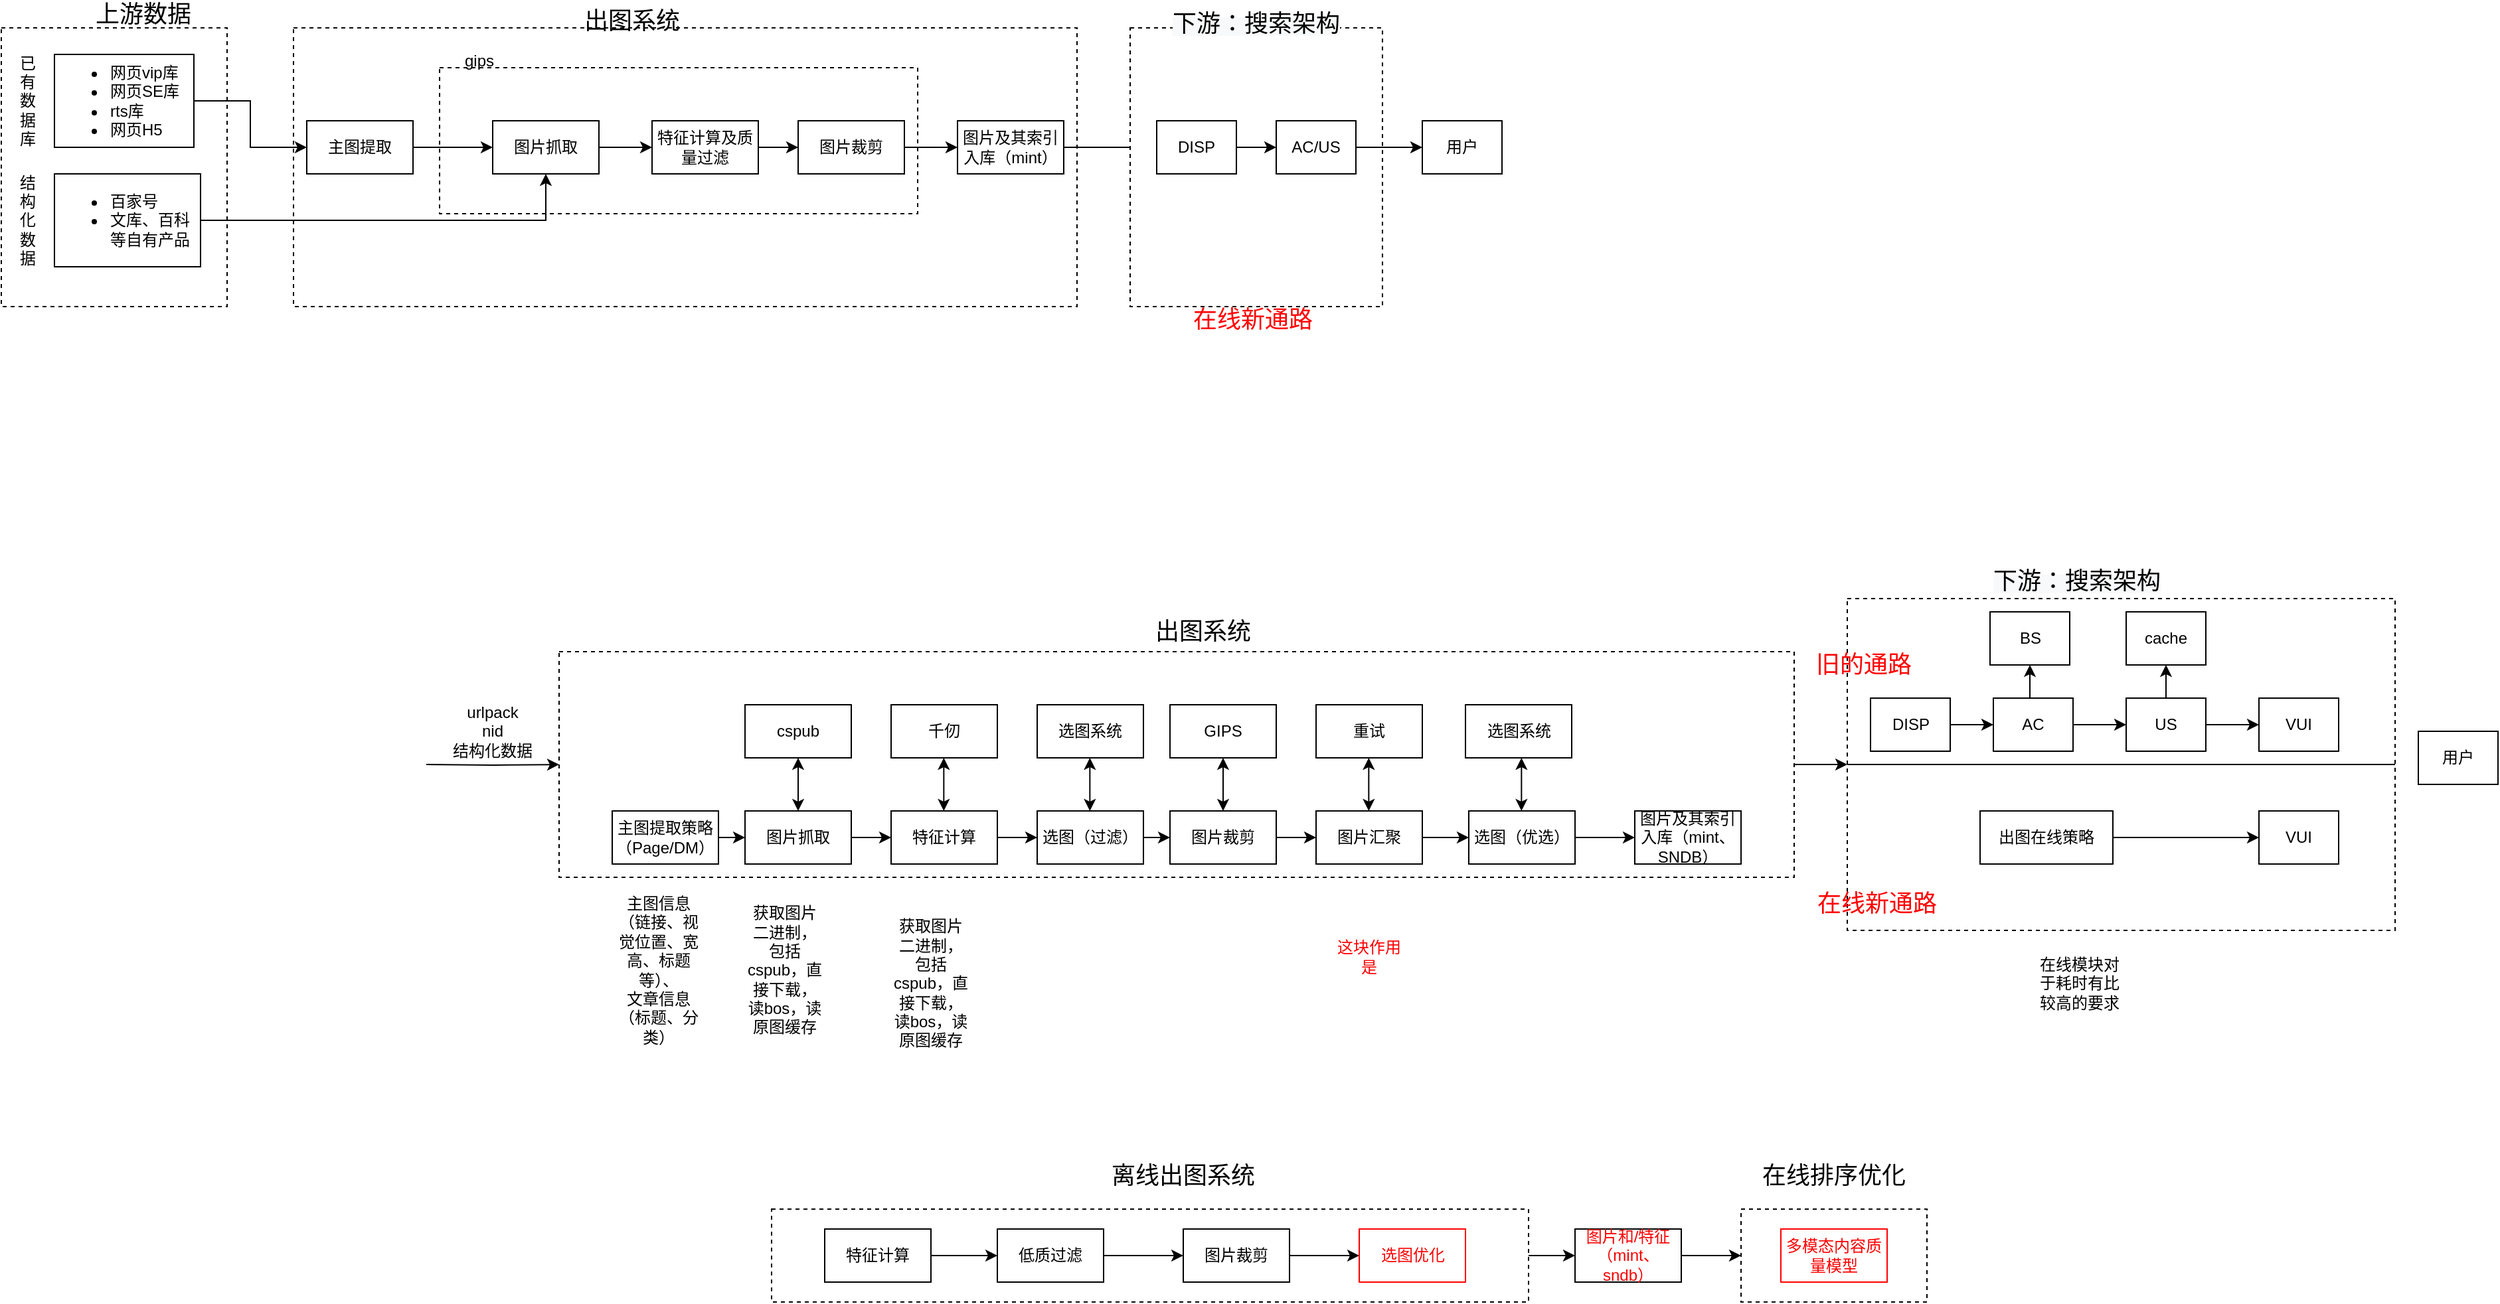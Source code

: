<mxfile version="20.8.5" type="github">
  <diagram id="hWNafZOtgDDPXVln5Tpz" name="Page-1">
    <mxGraphModel dx="1735" dy="1120" grid="1" gridSize="10" guides="1" tooltips="1" connect="1" arrows="1" fold="1" page="1" pageScale="1" pageWidth="2339" pageHeight="3300" math="0" shadow="0">
      <root>
        <mxCell id="0" />
        <mxCell id="1" parent="0" />
        <mxCell id="azKWT2akUbq9BDtlPxRI-23" value="" style="rounded=0;whiteSpace=wrap;html=1;dashed=1;" parent="1" vertex="1">
          <mxGeometry x="1490" y="490" width="412.5" height="250" as="geometry" />
        </mxCell>
        <mxCell id="LKuy4wLW6eELK773XFHh-19" value="" style="rounded=0;whiteSpace=wrap;html=1;dashed=1;" parent="1" vertex="1">
          <mxGeometry x="320" y="60" width="590" height="210" as="geometry" />
        </mxCell>
        <mxCell id="LKuy4wLW6eELK773XFHh-21" value="" style="rounded=0;whiteSpace=wrap;html=1;dashed=1;" parent="1" vertex="1">
          <mxGeometry x="430" y="90" width="360" height="110" as="geometry" />
        </mxCell>
        <mxCell id="LKuy4wLW6eELK773XFHh-1" value="" style="rounded=0;whiteSpace=wrap;html=1;dashed=1;" parent="1" vertex="1">
          <mxGeometry x="100" y="60" width="170" height="210" as="geometry" />
        </mxCell>
        <mxCell id="LKuy4wLW6eELK773XFHh-2" value="&lt;font style=&quot;font-size: 18px&quot;&gt;上游数据&lt;/font&gt;" style="text;html=1;strokeColor=none;fillColor=none;align=center;verticalAlign=middle;whiteSpace=wrap;rounded=0;dashed=1;" parent="1" vertex="1">
          <mxGeometry x="162.5" y="40" width="87.5" height="20" as="geometry" />
        </mxCell>
        <mxCell id="LKuy4wLW6eELK773XFHh-13" style="edgeStyle=orthogonalEdgeStyle;rounded=0;orthogonalLoop=1;jettySize=auto;html=1;entryX=0;entryY=0.5;entryDx=0;entryDy=0;" parent="1" source="LKuy4wLW6eELK773XFHh-4" target="LKuy4wLW6eELK773XFHh-8" edge="1">
          <mxGeometry relative="1" as="geometry" />
        </mxCell>
        <mxCell id="LKuy4wLW6eELK773XFHh-4" value="&lt;ul&gt;&lt;li&gt;网页vip库&lt;/li&gt;&lt;li&gt;网页SE库&lt;/li&gt;&lt;li&gt;rts库&lt;/li&gt;&lt;li&gt;网页H5&lt;/li&gt;&lt;/ul&gt;" style="rounded=0;whiteSpace=wrap;html=1;align=left;" parent="1" vertex="1">
          <mxGeometry x="140" y="80" width="105" height="70" as="geometry" />
        </mxCell>
        <mxCell id="LKuy4wLW6eELK773XFHh-14" style="edgeStyle=orthogonalEdgeStyle;rounded=0;orthogonalLoop=1;jettySize=auto;html=1;entryX=0.5;entryY=1;entryDx=0;entryDy=0;" parent="1" source="LKuy4wLW6eELK773XFHh-5" target="LKuy4wLW6eELK773XFHh-9" edge="1">
          <mxGeometry relative="1" as="geometry" />
        </mxCell>
        <mxCell id="LKuy4wLW6eELK773XFHh-5" value="&lt;ul&gt;&lt;li&gt;百家号&lt;/li&gt;&lt;li&gt;文库、百科等自有产品&lt;/li&gt;&lt;/ul&gt;" style="rounded=0;whiteSpace=wrap;html=1;align=left;" parent="1" vertex="1">
          <mxGeometry x="140" y="170" width="110" height="70" as="geometry" />
        </mxCell>
        <mxCell id="LKuy4wLW6eELK773XFHh-6" value="已有数据库" style="text;html=1;strokeColor=none;fillColor=none;align=center;verticalAlign=middle;whiteSpace=wrap;rounded=0;" parent="1" vertex="1">
          <mxGeometry x="110" y="100" width="20" height="30" as="geometry" />
        </mxCell>
        <mxCell id="LKuy4wLW6eELK773XFHh-7" value="结构化数据" style="text;html=1;strokeColor=none;fillColor=none;align=center;verticalAlign=middle;whiteSpace=wrap;rounded=0;" parent="1" vertex="1">
          <mxGeometry x="110" y="190" width="20" height="30" as="geometry" />
        </mxCell>
        <mxCell id="LKuy4wLW6eELK773XFHh-15" style="edgeStyle=orthogonalEdgeStyle;rounded=0;orthogonalLoop=1;jettySize=auto;html=1;entryX=0;entryY=0.5;entryDx=0;entryDy=0;" parent="1" source="LKuy4wLW6eELK773XFHh-8" target="LKuy4wLW6eELK773XFHh-9" edge="1">
          <mxGeometry relative="1" as="geometry" />
        </mxCell>
        <mxCell id="LKuy4wLW6eELK773XFHh-8" value="主图提取" style="rounded=0;whiteSpace=wrap;html=1;" parent="1" vertex="1">
          <mxGeometry x="330" y="130" width="80" height="40" as="geometry" />
        </mxCell>
        <mxCell id="LKuy4wLW6eELK773XFHh-16" style="edgeStyle=orthogonalEdgeStyle;rounded=0;orthogonalLoop=1;jettySize=auto;html=1;entryX=0;entryY=0.5;entryDx=0;entryDy=0;" parent="1" source="LKuy4wLW6eELK773XFHh-9" target="LKuy4wLW6eELK773XFHh-10" edge="1">
          <mxGeometry relative="1" as="geometry" />
        </mxCell>
        <mxCell id="LKuy4wLW6eELK773XFHh-9" value="图片抓取" style="rounded=0;whiteSpace=wrap;html=1;" parent="1" vertex="1">
          <mxGeometry x="470" y="130" width="80" height="40" as="geometry" />
        </mxCell>
        <mxCell id="LKuy4wLW6eELK773XFHh-17" style="edgeStyle=orthogonalEdgeStyle;rounded=0;orthogonalLoop=1;jettySize=auto;html=1;entryX=0;entryY=0.5;entryDx=0;entryDy=0;" parent="1" source="LKuy4wLW6eELK773XFHh-10" target="LKuy4wLW6eELK773XFHh-11" edge="1">
          <mxGeometry relative="1" as="geometry" />
        </mxCell>
        <mxCell id="LKuy4wLW6eELK773XFHh-10" value="特征计算及质量过滤" style="rounded=0;whiteSpace=wrap;html=1;" parent="1" vertex="1">
          <mxGeometry x="590" y="130" width="80" height="40" as="geometry" />
        </mxCell>
        <mxCell id="LKuy4wLW6eELK773XFHh-18" style="edgeStyle=orthogonalEdgeStyle;rounded=0;orthogonalLoop=1;jettySize=auto;html=1;entryX=0;entryY=0.5;entryDx=0;entryDy=0;" parent="1" source="LKuy4wLW6eELK773XFHh-11" target="LKuy4wLW6eELK773XFHh-12" edge="1">
          <mxGeometry relative="1" as="geometry" />
        </mxCell>
        <mxCell id="LKuy4wLW6eELK773XFHh-11" value="图片裁剪" style="rounded=0;whiteSpace=wrap;html=1;" parent="1" vertex="1">
          <mxGeometry x="700" y="130" width="80" height="40" as="geometry" />
        </mxCell>
        <mxCell id="LKuy4wLW6eELK773XFHh-28" style="edgeStyle=orthogonalEdgeStyle;rounded=0;orthogonalLoop=1;jettySize=auto;html=1;entryX=0;entryY=0.5;entryDx=0;entryDy=0;" parent="1" source="LKuy4wLW6eELK773XFHh-12" target="LKuy4wLW6eELK773XFHh-24" edge="1">
          <mxGeometry relative="1" as="geometry" />
        </mxCell>
        <mxCell id="LKuy4wLW6eELK773XFHh-12" value="图片及其索引入库（mint）" style="rounded=0;whiteSpace=wrap;html=1;" parent="1" vertex="1">
          <mxGeometry x="820" y="130" width="80" height="40" as="geometry" />
        </mxCell>
        <mxCell id="LKuy4wLW6eELK773XFHh-20" value="&lt;font style=&quot;font-size: 18px&quot;&gt;出图系统&lt;/font&gt;" style="text;html=1;strokeColor=none;fillColor=none;align=center;verticalAlign=middle;whiteSpace=wrap;rounded=0;dashed=1;" parent="1" vertex="1">
          <mxGeometry x="530" y="40" width="90" height="30" as="geometry" />
        </mxCell>
        <mxCell id="LKuy4wLW6eELK773XFHh-22" value="gips" style="text;html=1;strokeColor=none;fillColor=none;align=center;verticalAlign=middle;whiteSpace=wrap;rounded=0;dashed=1;" parent="1" vertex="1">
          <mxGeometry x="430" y="70" width="60" height="30" as="geometry" />
        </mxCell>
        <mxCell id="LKuy4wLW6eELK773XFHh-23" value="" style="rounded=0;whiteSpace=wrap;html=1;dashed=1;" parent="1" vertex="1">
          <mxGeometry x="950" y="60" width="190" height="210" as="geometry" />
        </mxCell>
        <mxCell id="LKuy4wLW6eELK773XFHh-29" style="edgeStyle=orthogonalEdgeStyle;rounded=0;orthogonalLoop=1;jettySize=auto;html=1;entryX=0;entryY=0.5;entryDx=0;entryDy=0;" parent="1" source="LKuy4wLW6eELK773XFHh-24" target="LKuy4wLW6eELK773XFHh-25" edge="1">
          <mxGeometry relative="1" as="geometry" />
        </mxCell>
        <mxCell id="LKuy4wLW6eELK773XFHh-24" value="DISP" style="rounded=0;whiteSpace=wrap;html=1;" parent="1" vertex="1">
          <mxGeometry x="970" y="130" width="60" height="40" as="geometry" />
        </mxCell>
        <mxCell id="LKuy4wLW6eELK773XFHh-31" style="edgeStyle=orthogonalEdgeStyle;rounded=0;orthogonalLoop=1;jettySize=auto;html=1;entryX=0;entryY=0.5;entryDx=0;entryDy=0;" parent="1" source="LKuy4wLW6eELK773XFHh-25" target="LKuy4wLW6eELK773XFHh-30" edge="1">
          <mxGeometry relative="1" as="geometry" />
        </mxCell>
        <mxCell id="LKuy4wLW6eELK773XFHh-25" value="AC/US" style="rounded=0;whiteSpace=wrap;html=1;" parent="1" vertex="1">
          <mxGeometry x="1060" y="130" width="60" height="40" as="geometry" />
        </mxCell>
        <mxCell id="LKuy4wLW6eELK773XFHh-26" value="&lt;span style=&quot;color: rgb(0 , 0 , 0) ; font-family: &amp;#34;helvetica&amp;#34; ; font-style: normal ; font-weight: 400 ; letter-spacing: normal ; text-align: center ; text-indent: 0px ; text-transform: none ; word-spacing: 0px ; background-color: rgb(248 , 249 , 250) ; display: inline ; float: none&quot;&gt;&lt;font style=&quot;font-size: 18px&quot;&gt;下游：搜索架构&lt;/font&gt;&lt;/span&gt;" style="text;whiteSpace=wrap;html=1;" parent="1" vertex="1">
          <mxGeometry x="980" y="40" width="150" height="20" as="geometry" />
        </mxCell>
        <mxCell id="LKuy4wLW6eELK773XFHh-30" value="用户" style="rounded=0;whiteSpace=wrap;html=1;" parent="1" vertex="1">
          <mxGeometry x="1170" y="130" width="60" height="40" as="geometry" />
        </mxCell>
        <mxCell id="LKuy4wLW6eELK773XFHh-32" value="&lt;font color=&quot;#ff0000&quot;&gt;&lt;span style=&quot;font-size: 18px&quot;&gt;在线新通路&lt;/span&gt;&lt;/font&gt;" style="text;html=1;strokeColor=none;fillColor=none;align=center;verticalAlign=middle;whiteSpace=wrap;rounded=0;dashed=1;" parent="1" vertex="1">
          <mxGeometry x="980" y="270" width="125" height="20" as="geometry" />
        </mxCell>
        <mxCell id="azKWT2akUbq9BDtlPxRI-54" style="edgeStyle=orthogonalEdgeStyle;rounded=0;orthogonalLoop=1;jettySize=auto;html=1;entryX=0;entryY=0.5;entryDx=0;entryDy=0;" parent="1" source="azKWT2akUbq9BDtlPxRI-1" target="azKWT2akUbq9BDtlPxRI-23" edge="1">
          <mxGeometry relative="1" as="geometry" />
        </mxCell>
        <mxCell id="azKWT2akUbq9BDtlPxRI-1" value="" style="rounded=0;whiteSpace=wrap;html=1;dashed=1;" parent="1" vertex="1">
          <mxGeometry x="520" y="530" width="930" height="170" as="geometry" />
        </mxCell>
        <mxCell id="azKWT2akUbq9BDtlPxRI-55" style="edgeStyle=orthogonalEdgeStyle;rounded=0;orthogonalLoop=1;jettySize=auto;html=1;entryX=0;entryY=0.5;entryDx=0;entryDy=0;" parent="1" target="azKWT2akUbq9BDtlPxRI-1" edge="1">
          <mxGeometry relative="1" as="geometry">
            <mxPoint x="420" y="615" as="sourcePoint" />
          </mxGeometry>
        </mxCell>
        <mxCell id="azKWT2akUbq9BDtlPxRI-57" style="edgeStyle=orthogonalEdgeStyle;rounded=0;orthogonalLoop=1;jettySize=auto;html=1;exitX=1;exitY=0.5;exitDx=0;exitDy=0;entryX=0;entryY=0.5;entryDx=0;entryDy=0;" parent="1" source="azKWT2akUbq9BDtlPxRI-12" target="azKWT2akUbq9BDtlPxRI-14" edge="1">
          <mxGeometry relative="1" as="geometry" />
        </mxCell>
        <mxCell id="azKWT2akUbq9BDtlPxRI-12" value="主图提取策略（Page/DM）" style="rounded=0;whiteSpace=wrap;html=1;" parent="1" vertex="1">
          <mxGeometry x="560" y="650" width="80" height="40" as="geometry" />
        </mxCell>
        <mxCell id="azKWT2akUbq9BDtlPxRI-48" style="edgeStyle=orthogonalEdgeStyle;rounded=0;orthogonalLoop=1;jettySize=auto;html=1;exitX=1;exitY=0.5;exitDx=0;exitDy=0;entryX=0;entryY=0.5;entryDx=0;entryDy=0;" parent="1" source="azKWT2akUbq9BDtlPxRI-14" target="azKWT2akUbq9BDtlPxRI-16" edge="1">
          <mxGeometry relative="1" as="geometry" />
        </mxCell>
        <mxCell id="azKWT2akUbq9BDtlPxRI-14" value="图片抓取" style="rounded=0;whiteSpace=wrap;html=1;" parent="1" vertex="1">
          <mxGeometry x="660" y="650" width="80" height="40" as="geometry" />
        </mxCell>
        <mxCell id="azKWT2akUbq9BDtlPxRI-49" style="edgeStyle=orthogonalEdgeStyle;rounded=0;orthogonalLoop=1;jettySize=auto;html=1;exitX=1;exitY=0.5;exitDx=0;exitDy=0;entryX=0;entryY=0.5;entryDx=0;entryDy=0;" parent="1" source="azKWT2akUbq9BDtlPxRI-16" target="azKWT2akUbq9BDtlPxRI-43" edge="1">
          <mxGeometry relative="1" as="geometry" />
        </mxCell>
        <mxCell id="azKWT2akUbq9BDtlPxRI-16" value="特征计算" style="rounded=0;whiteSpace=wrap;html=1;" parent="1" vertex="1">
          <mxGeometry x="770" y="650" width="80" height="40" as="geometry" />
        </mxCell>
        <mxCell id="azKWT2akUbq9BDtlPxRI-51" style="edgeStyle=orthogonalEdgeStyle;rounded=0;orthogonalLoop=1;jettySize=auto;html=1;exitX=1;exitY=0.5;exitDx=0;exitDy=0;entryX=0;entryY=0.5;entryDx=0;entryDy=0;" parent="1" source="azKWT2akUbq9BDtlPxRI-18" target="azKWT2akUbq9BDtlPxRI-39" edge="1">
          <mxGeometry relative="1" as="geometry" />
        </mxCell>
        <mxCell id="azKWT2akUbq9BDtlPxRI-18" value="图片裁剪" style="rounded=0;whiteSpace=wrap;html=1;" parent="1" vertex="1">
          <mxGeometry x="980" y="650" width="80" height="40" as="geometry" />
        </mxCell>
        <mxCell id="azKWT2akUbq9BDtlPxRI-20" value="图片及其索引入库（mint、SNDB）" style="rounded=0;whiteSpace=wrap;html=1;" parent="1" vertex="1">
          <mxGeometry x="1330" y="650" width="80" height="40" as="geometry" />
        </mxCell>
        <mxCell id="azKWT2akUbq9BDtlPxRI-21" value="&lt;font style=&quot;font-size: 18px&quot;&gt;出图系统&lt;/font&gt;" style="text;html=1;strokeColor=none;fillColor=none;align=center;verticalAlign=middle;whiteSpace=wrap;rounded=0;dashed=1;" parent="1" vertex="1">
          <mxGeometry x="960" y="500" width="90" height="30" as="geometry" />
        </mxCell>
        <mxCell id="azKWT2akUbq9BDtlPxRI-24" style="edgeStyle=orthogonalEdgeStyle;rounded=0;orthogonalLoop=1;jettySize=auto;html=1;entryX=0;entryY=0.5;entryDx=0;entryDy=0;" parent="1" source="azKWT2akUbq9BDtlPxRI-25" target="azKWT2akUbq9BDtlPxRI-27" edge="1">
          <mxGeometry relative="1" as="geometry" />
        </mxCell>
        <mxCell id="azKWT2akUbq9BDtlPxRI-25" value="DISP" style="rounded=0;whiteSpace=wrap;html=1;" parent="1" vertex="1">
          <mxGeometry x="1507.5" y="565" width="60" height="40" as="geometry" />
        </mxCell>
        <mxCell id="azKWT2akUbq9BDtlPxRI-78" style="edgeStyle=orthogonalEdgeStyle;rounded=0;orthogonalLoop=1;jettySize=auto;html=1;exitX=1;exitY=0.5;exitDx=0;exitDy=0;entryX=0;entryY=0.5;entryDx=0;entryDy=0;fontColor=#000000;" parent="1" source="azKWT2akUbq9BDtlPxRI-27" target="azKWT2akUbq9BDtlPxRI-77" edge="1">
          <mxGeometry relative="1" as="geometry" />
        </mxCell>
        <mxCell id="azKWT2akUbq9BDtlPxRI-82" style="edgeStyle=orthogonalEdgeStyle;rounded=0;orthogonalLoop=1;jettySize=auto;html=1;exitX=0.5;exitY=0;exitDx=0;exitDy=0;entryX=0.5;entryY=1;entryDx=0;entryDy=0;fontColor=#000000;" parent="1" source="azKWT2akUbq9BDtlPxRI-27" target="azKWT2akUbq9BDtlPxRI-75" edge="1">
          <mxGeometry relative="1" as="geometry" />
        </mxCell>
        <mxCell id="azKWT2akUbq9BDtlPxRI-27" value="AC" style="rounded=0;whiteSpace=wrap;html=1;" parent="1" vertex="1">
          <mxGeometry x="1600" y="565" width="60" height="40" as="geometry" />
        </mxCell>
        <mxCell id="azKWT2akUbq9BDtlPxRI-28" value="&lt;span style=&quot;color: rgb(0 , 0 , 0) ; font-family: &amp;#34;helvetica&amp;#34; ; font-style: normal ; font-weight: 400 ; letter-spacing: normal ; text-align: center ; text-indent: 0px ; text-transform: none ; word-spacing: 0px ; background-color: rgb(248 , 249 , 250) ; display: inline ; float: none&quot;&gt;&lt;font style=&quot;font-size: 18px&quot;&gt;下游：搜索架构&lt;/font&gt;&lt;/span&gt;" style="text;whiteSpace=wrap;html=1;" parent="1" vertex="1">
          <mxGeometry x="1597.5" y="460" width="150" height="20" as="geometry" />
        </mxCell>
        <mxCell id="azKWT2akUbq9BDtlPxRI-29" value="用户" style="rounded=0;whiteSpace=wrap;html=1;" parent="1" vertex="1">
          <mxGeometry x="1920" y="590" width="60" height="40" as="geometry" />
        </mxCell>
        <mxCell id="azKWT2akUbq9BDtlPxRI-30" value="&lt;font color=&quot;#ff0000&quot;&gt;&lt;span style=&quot;font-size: 18px&quot;&gt;在线新通路&lt;/span&gt;&lt;/font&gt;" style="text;html=1;strokeColor=none;fillColor=none;align=center;verticalAlign=middle;whiteSpace=wrap;rounded=0;dashed=1;" parent="1" vertex="1">
          <mxGeometry x="1450" y="710" width="125" height="20" as="geometry" />
        </mxCell>
        <mxCell id="azKWT2akUbq9BDtlPxRI-34" value="" style="endArrow=none;html=1;rounded=0;entryX=1;entryY=0.5;entryDx=0;entryDy=0;exitX=0;exitY=0.5;exitDx=0;exitDy=0;" parent="1" source="azKWT2akUbq9BDtlPxRI-23" target="azKWT2akUbq9BDtlPxRI-23" edge="1">
          <mxGeometry width="50" height="50" relative="1" as="geometry">
            <mxPoint x="1560" y="700" as="sourcePoint" />
            <mxPoint x="1610" y="650" as="targetPoint" />
          </mxGeometry>
        </mxCell>
        <mxCell id="azKWT2akUbq9BDtlPxRI-81" style="edgeStyle=orthogonalEdgeStyle;rounded=0;orthogonalLoop=1;jettySize=auto;html=1;entryX=0;entryY=0.5;entryDx=0;entryDy=0;fontColor=#000000;" parent="1" source="azKWT2akUbq9BDtlPxRI-35" target="azKWT2akUbq9BDtlPxRI-37" edge="1">
          <mxGeometry relative="1" as="geometry" />
        </mxCell>
        <mxCell id="azKWT2akUbq9BDtlPxRI-35" value="出图在线策略" style="rounded=0;whiteSpace=wrap;html=1;" parent="1" vertex="1">
          <mxGeometry x="1590" y="650" width="100" height="40" as="geometry" />
        </mxCell>
        <mxCell id="azKWT2akUbq9BDtlPxRI-36" value="&lt;font color=&quot;#ff0000&quot;&gt;&lt;span style=&quot;font-size: 18px&quot;&gt;旧的通路&lt;/span&gt;&lt;/font&gt;" style="text;html=1;strokeColor=none;fillColor=none;align=center;verticalAlign=middle;whiteSpace=wrap;rounded=0;dashed=1;" parent="1" vertex="1">
          <mxGeometry x="1440" y="530" width="125" height="20" as="geometry" />
        </mxCell>
        <mxCell id="azKWT2akUbq9BDtlPxRI-37" value="VUI" style="rounded=0;whiteSpace=wrap;html=1;" parent="1" vertex="1">
          <mxGeometry x="1800" y="650" width="60" height="40" as="geometry" />
        </mxCell>
        <mxCell id="azKWT2akUbq9BDtlPxRI-52" style="edgeStyle=orthogonalEdgeStyle;rounded=0;orthogonalLoop=1;jettySize=auto;html=1;exitX=1;exitY=0.5;exitDx=0;exitDy=0;entryX=0;entryY=0.5;entryDx=0;entryDy=0;" parent="1" source="azKWT2akUbq9BDtlPxRI-39" target="azKWT2akUbq9BDtlPxRI-40" edge="1">
          <mxGeometry relative="1" as="geometry" />
        </mxCell>
        <mxCell id="azKWT2akUbq9BDtlPxRI-39" value="图片汇聚" style="rounded=0;whiteSpace=wrap;html=1;" parent="1" vertex="1">
          <mxGeometry x="1090" y="650" width="80" height="40" as="geometry" />
        </mxCell>
        <mxCell id="azKWT2akUbq9BDtlPxRI-53" style="edgeStyle=orthogonalEdgeStyle;rounded=0;orthogonalLoop=1;jettySize=auto;html=1;exitX=1;exitY=0.5;exitDx=0;exitDy=0;entryX=0;entryY=0.5;entryDx=0;entryDy=0;" parent="1" source="azKWT2akUbq9BDtlPxRI-40" target="azKWT2akUbq9BDtlPxRI-20" edge="1">
          <mxGeometry relative="1" as="geometry" />
        </mxCell>
        <mxCell id="azKWT2akUbq9BDtlPxRI-40" value="选图（优选）" style="rounded=0;whiteSpace=wrap;html=1;" parent="1" vertex="1">
          <mxGeometry x="1205" y="650" width="80" height="40" as="geometry" />
        </mxCell>
        <mxCell id="azKWT2akUbq9BDtlPxRI-41" value="cspub" style="rounded=0;whiteSpace=wrap;html=1;" parent="1" vertex="1">
          <mxGeometry x="660" y="570" width="80" height="40" as="geometry" />
        </mxCell>
        <mxCell id="azKWT2akUbq9BDtlPxRI-42" value="千仞" style="rounded=0;whiteSpace=wrap;html=1;" parent="1" vertex="1">
          <mxGeometry x="770" y="570" width="80" height="40" as="geometry" />
        </mxCell>
        <mxCell id="azKWT2akUbq9BDtlPxRI-50" style="edgeStyle=orthogonalEdgeStyle;rounded=0;orthogonalLoop=1;jettySize=auto;html=1;exitX=1;exitY=0.5;exitDx=0;exitDy=0;entryX=0;entryY=0.5;entryDx=0;entryDy=0;" parent="1" source="azKWT2akUbq9BDtlPxRI-43" target="azKWT2akUbq9BDtlPxRI-18" edge="1">
          <mxGeometry relative="1" as="geometry" />
        </mxCell>
        <mxCell id="azKWT2akUbq9BDtlPxRI-43" value="选图（过滤）" style="rounded=0;whiteSpace=wrap;html=1;" parent="1" vertex="1">
          <mxGeometry x="880" y="650" width="80" height="40" as="geometry" />
        </mxCell>
        <mxCell id="azKWT2akUbq9BDtlPxRI-44" value="选图系统" style="rounded=0;whiteSpace=wrap;html=1;" parent="1" vertex="1">
          <mxGeometry x="880" y="570" width="80" height="40" as="geometry" />
        </mxCell>
        <mxCell id="azKWT2akUbq9BDtlPxRI-45" value="GIPS" style="rounded=0;whiteSpace=wrap;html=1;" parent="1" vertex="1">
          <mxGeometry x="980" y="570" width="80" height="40" as="geometry" />
        </mxCell>
        <mxCell id="azKWT2akUbq9BDtlPxRI-46" value="重试" style="rounded=0;whiteSpace=wrap;html=1;" parent="1" vertex="1">
          <mxGeometry x="1090" y="570" width="80" height="40" as="geometry" />
        </mxCell>
        <mxCell id="azKWT2akUbq9BDtlPxRI-47" value="选图系统" style="rounded=0;whiteSpace=wrap;html=1;" parent="1" vertex="1">
          <mxGeometry x="1202.5" y="570" width="80" height="40" as="geometry" />
        </mxCell>
        <mxCell id="azKWT2akUbq9BDtlPxRI-56" value="主图信息&lt;br&gt;（链接、视觉位置、宽高、标题等）、&lt;br&gt;文章信息（标题、分类）" style="text;html=1;strokeColor=none;fillColor=none;align=center;verticalAlign=middle;whiteSpace=wrap;rounded=0;" parent="1" vertex="1">
          <mxGeometry x="560" y="690" width="70" height="160" as="geometry" />
        </mxCell>
        <mxCell id="azKWT2akUbq9BDtlPxRI-58" value="" style="endArrow=classic;startArrow=classic;html=1;rounded=0;exitX=0.5;exitY=0;exitDx=0;exitDy=0;entryX=0.5;entryY=1;entryDx=0;entryDy=0;" parent="1" source="azKWT2akUbq9BDtlPxRI-14" target="azKWT2akUbq9BDtlPxRI-41" edge="1">
          <mxGeometry width="50" height="50" relative="1" as="geometry">
            <mxPoint x="660" y="660" as="sourcePoint" />
            <mxPoint x="710" y="610" as="targetPoint" />
          </mxGeometry>
        </mxCell>
        <mxCell id="azKWT2akUbq9BDtlPxRI-59" value="" style="endArrow=classic;startArrow=classic;html=1;rounded=0;exitX=0.5;exitY=0;exitDx=0;exitDy=0;entryX=0.5;entryY=1;entryDx=0;entryDy=0;" parent="1" edge="1">
          <mxGeometry width="50" height="50" relative="1" as="geometry">
            <mxPoint x="809.67" y="650" as="sourcePoint" />
            <mxPoint x="809.67" y="610" as="targetPoint" />
          </mxGeometry>
        </mxCell>
        <mxCell id="azKWT2akUbq9BDtlPxRI-60" value="" style="endArrow=classic;startArrow=classic;html=1;rounded=0;exitX=0.5;exitY=0;exitDx=0;exitDy=0;entryX=0.5;entryY=1;entryDx=0;entryDy=0;" parent="1" edge="1">
          <mxGeometry width="50" height="50" relative="1" as="geometry">
            <mxPoint x="919.67" y="650" as="sourcePoint" />
            <mxPoint x="919.67" y="610" as="targetPoint" />
          </mxGeometry>
        </mxCell>
        <mxCell id="azKWT2akUbq9BDtlPxRI-61" value="" style="endArrow=classic;startArrow=classic;html=1;rounded=0;exitX=0.5;exitY=0;exitDx=0;exitDy=0;entryX=0.5;entryY=1;entryDx=0;entryDy=0;" parent="1" edge="1">
          <mxGeometry width="50" height="50" relative="1" as="geometry">
            <mxPoint x="1020" y="650" as="sourcePoint" />
            <mxPoint x="1020" y="610" as="targetPoint" />
          </mxGeometry>
        </mxCell>
        <mxCell id="azKWT2akUbq9BDtlPxRI-62" value="" style="endArrow=classic;startArrow=classic;html=1;rounded=0;exitX=0.5;exitY=0;exitDx=0;exitDy=0;entryX=0.5;entryY=1;entryDx=0;entryDy=0;" parent="1" edge="1">
          <mxGeometry width="50" height="50" relative="1" as="geometry">
            <mxPoint x="1129.67" y="650" as="sourcePoint" />
            <mxPoint x="1129.67" y="610" as="targetPoint" />
          </mxGeometry>
        </mxCell>
        <mxCell id="azKWT2akUbq9BDtlPxRI-63" value="" style="endArrow=classic;startArrow=classic;html=1;rounded=0;exitX=0.5;exitY=0;exitDx=0;exitDy=0;entryX=0.5;entryY=1;entryDx=0;entryDy=0;" parent="1" edge="1">
          <mxGeometry width="50" height="50" relative="1" as="geometry">
            <mxPoint x="1244.67" y="650" as="sourcePoint" />
            <mxPoint x="1244.67" y="610" as="targetPoint" />
          </mxGeometry>
        </mxCell>
        <mxCell id="azKWT2akUbq9BDtlPxRI-64" value="获取图片二进制，包括cspub，直接下载，读bos，读原图缓存" style="text;html=1;strokeColor=none;fillColor=none;align=center;verticalAlign=middle;whiteSpace=wrap;rounded=0;" parent="1" vertex="1">
          <mxGeometry x="660" y="720" width="60" height="100" as="geometry" />
        </mxCell>
        <mxCell id="azKWT2akUbq9BDtlPxRI-65" value="获取图片二进制，包括cspub，直接下载，读bos，读原图缓存" style="text;html=1;strokeColor=none;fillColor=none;align=center;verticalAlign=middle;whiteSpace=wrap;rounded=0;" parent="1" vertex="1">
          <mxGeometry x="770" y="730" width="60" height="100" as="geometry" />
        </mxCell>
        <mxCell id="azKWT2akUbq9BDtlPxRI-66" value="&lt;font color=&quot;#ff0000&quot;&gt;这块作用是&lt;/font&gt;" style="text;html=1;strokeColor=none;fillColor=none;align=center;verticalAlign=middle;whiteSpace=wrap;rounded=0;" parent="1" vertex="1">
          <mxGeometry x="1100" y="710" width="60" height="100" as="geometry" />
        </mxCell>
        <mxCell id="azKWT2akUbq9BDtlPxRI-67" value="VUI" style="rounded=0;whiteSpace=wrap;html=1;" parent="1" vertex="1">
          <mxGeometry x="1800" y="565" width="60" height="40" as="geometry" />
        </mxCell>
        <mxCell id="azKWT2akUbq9BDtlPxRI-70" value="在线模块对于耗时有比较高的要求" style="text;html=1;strokeColor=none;fillColor=none;align=center;verticalAlign=middle;whiteSpace=wrap;rounded=0;" parent="1" vertex="1">
          <mxGeometry x="1630" y="720" width="70" height="120" as="geometry" />
        </mxCell>
        <mxCell id="azKWT2akUbq9BDtlPxRI-73" value="&lt;font color=&quot;#000000&quot;&gt;urlpack&lt;br&gt;nid&lt;br&gt;结构化数据&lt;br&gt;&lt;/font&gt;" style="text;html=1;strokeColor=none;fillColor=none;align=center;verticalAlign=middle;whiteSpace=wrap;rounded=0;fontColor=#FF0000;" parent="1" vertex="1">
          <mxGeometry x="430" y="575" width="80" height="30" as="geometry" />
        </mxCell>
        <mxCell id="azKWT2akUbq9BDtlPxRI-75" value="BS" style="rounded=0;whiteSpace=wrap;html=1;" parent="1" vertex="1">
          <mxGeometry x="1597.5" y="500" width="60" height="40" as="geometry" />
        </mxCell>
        <mxCell id="azKWT2akUbq9BDtlPxRI-79" style="edgeStyle=orthogonalEdgeStyle;rounded=0;orthogonalLoop=1;jettySize=auto;html=1;exitX=1;exitY=0.5;exitDx=0;exitDy=0;entryX=0;entryY=0.5;entryDx=0;entryDy=0;fontColor=#000000;" parent="1" source="azKWT2akUbq9BDtlPxRI-77" target="azKWT2akUbq9BDtlPxRI-67" edge="1">
          <mxGeometry relative="1" as="geometry" />
        </mxCell>
        <mxCell id="azKWT2akUbq9BDtlPxRI-83" style="edgeStyle=orthogonalEdgeStyle;rounded=0;orthogonalLoop=1;jettySize=auto;html=1;exitX=0.5;exitY=0;exitDx=0;exitDy=0;entryX=0.5;entryY=1;entryDx=0;entryDy=0;fontColor=#000000;" parent="1" source="azKWT2akUbq9BDtlPxRI-77" target="azKWT2akUbq9BDtlPxRI-80" edge="1">
          <mxGeometry relative="1" as="geometry" />
        </mxCell>
        <mxCell id="azKWT2akUbq9BDtlPxRI-77" value="US" style="rounded=0;whiteSpace=wrap;html=1;" parent="1" vertex="1">
          <mxGeometry x="1700" y="565" width="60" height="40" as="geometry" />
        </mxCell>
        <mxCell id="azKWT2akUbq9BDtlPxRI-80" value="cache" style="rounded=0;whiteSpace=wrap;html=1;" parent="1" vertex="1">
          <mxGeometry x="1700" y="500" width="60" height="40" as="geometry" />
        </mxCell>
        <mxCell id="pDTmSfleghIzSWQWd_Pv-14" value="" style="edgeStyle=orthogonalEdgeStyle;rounded=0;orthogonalLoop=1;jettySize=auto;html=1;" edge="1" parent="1" source="pDTmSfleghIzSWQWd_Pv-1" target="pDTmSfleghIzSWQWd_Pv-6">
          <mxGeometry relative="1" as="geometry" />
        </mxCell>
        <mxCell id="pDTmSfleghIzSWQWd_Pv-1" value="" style="rounded=0;whiteSpace=wrap;html=1;dashed=1;" vertex="1" parent="1">
          <mxGeometry x="680" y="950" width="570" height="70" as="geometry" />
        </mxCell>
        <mxCell id="pDTmSfleghIzSWQWd_Pv-2" value="&lt;font style=&quot;font-size: 18px&quot;&gt;离线出图系统&lt;/font&gt;" style="text;html=1;strokeColor=none;fillColor=none;align=center;verticalAlign=middle;whiteSpace=wrap;rounded=0;dashed=1;" vertex="1" parent="1">
          <mxGeometry x="930" y="910" width="120" height="30" as="geometry" />
        </mxCell>
        <mxCell id="pDTmSfleghIzSWQWd_Pv-12" value="" style="edgeStyle=orthogonalEdgeStyle;rounded=0;orthogonalLoop=1;jettySize=auto;html=1;" edge="1" parent="1" source="pDTmSfleghIzSWQWd_Pv-3" target="pDTmSfleghIzSWQWd_Pv-4">
          <mxGeometry relative="1" as="geometry" />
        </mxCell>
        <mxCell id="pDTmSfleghIzSWQWd_Pv-3" value="低质过滤" style="rounded=0;whiteSpace=wrap;html=1;" vertex="1" parent="1">
          <mxGeometry x="850" y="965" width="80" height="40" as="geometry" />
        </mxCell>
        <mxCell id="pDTmSfleghIzSWQWd_Pv-13" value="" style="edgeStyle=orthogonalEdgeStyle;rounded=0;orthogonalLoop=1;jettySize=auto;html=1;" edge="1" parent="1" source="pDTmSfleghIzSWQWd_Pv-4" target="pDTmSfleghIzSWQWd_Pv-5">
          <mxGeometry relative="1" as="geometry" />
        </mxCell>
        <mxCell id="pDTmSfleghIzSWQWd_Pv-4" value="图片裁剪" style="rounded=0;whiteSpace=wrap;html=1;" vertex="1" parent="1">
          <mxGeometry x="990" y="965" width="80" height="40" as="geometry" />
        </mxCell>
        <mxCell id="pDTmSfleghIzSWQWd_Pv-5" value="&lt;font color=&quot;#ff0000&quot;&gt;选图优化&lt;/font&gt;" style="rounded=0;whiteSpace=wrap;html=1;strokeColor=#FF0000;" vertex="1" parent="1">
          <mxGeometry x="1122.5" y="965" width="80" height="40" as="geometry" />
        </mxCell>
        <mxCell id="pDTmSfleghIzSWQWd_Pv-15" value="" style="edgeStyle=orthogonalEdgeStyle;rounded=0;orthogonalLoop=1;jettySize=auto;html=1;" edge="1" parent="1" source="pDTmSfleghIzSWQWd_Pv-6" target="pDTmSfleghIzSWQWd_Pv-8">
          <mxGeometry relative="1" as="geometry" />
        </mxCell>
        <mxCell id="pDTmSfleghIzSWQWd_Pv-6" value="&lt;font color=&quot;#ff0000&quot;&gt;图片和/特征（mint、sndb）&lt;/font&gt;" style="rounded=0;whiteSpace=wrap;html=1;" vertex="1" parent="1">
          <mxGeometry x="1285" y="965" width="80" height="40" as="geometry" />
        </mxCell>
        <mxCell id="pDTmSfleghIzSWQWd_Pv-11" value="" style="edgeStyle=orthogonalEdgeStyle;rounded=0;orthogonalLoop=1;jettySize=auto;html=1;" edge="1" parent="1" source="pDTmSfleghIzSWQWd_Pv-7" target="pDTmSfleghIzSWQWd_Pv-3">
          <mxGeometry relative="1" as="geometry" />
        </mxCell>
        <mxCell id="pDTmSfleghIzSWQWd_Pv-7" value="特征计算" style="rounded=0;whiteSpace=wrap;html=1;" vertex="1" parent="1">
          <mxGeometry x="720" y="965" width="80" height="40" as="geometry" />
        </mxCell>
        <mxCell id="pDTmSfleghIzSWQWd_Pv-8" value="" style="rounded=0;whiteSpace=wrap;html=1;dashed=1;" vertex="1" parent="1">
          <mxGeometry x="1410" y="950" width="140" height="70" as="geometry" />
        </mxCell>
        <mxCell id="pDTmSfleghIzSWQWd_Pv-9" value="&lt;font color=&quot;#ff0000&quot;&gt;多模态内容质量模型&lt;/font&gt;" style="rounded=0;whiteSpace=wrap;html=1;strokeColor=#FF0000;" vertex="1" parent="1">
          <mxGeometry x="1440" y="965" width="80" height="40" as="geometry" />
        </mxCell>
        <mxCell id="pDTmSfleghIzSWQWd_Pv-10" value="&lt;font style=&quot;font-size: 18px&quot;&gt;在线排序优化&lt;/font&gt;" style="text;html=1;strokeColor=none;fillColor=none;align=center;verticalAlign=middle;whiteSpace=wrap;rounded=0;dashed=1;" vertex="1" parent="1">
          <mxGeometry x="1420" y="910" width="120" height="30" as="geometry" />
        </mxCell>
      </root>
    </mxGraphModel>
  </diagram>
</mxfile>
